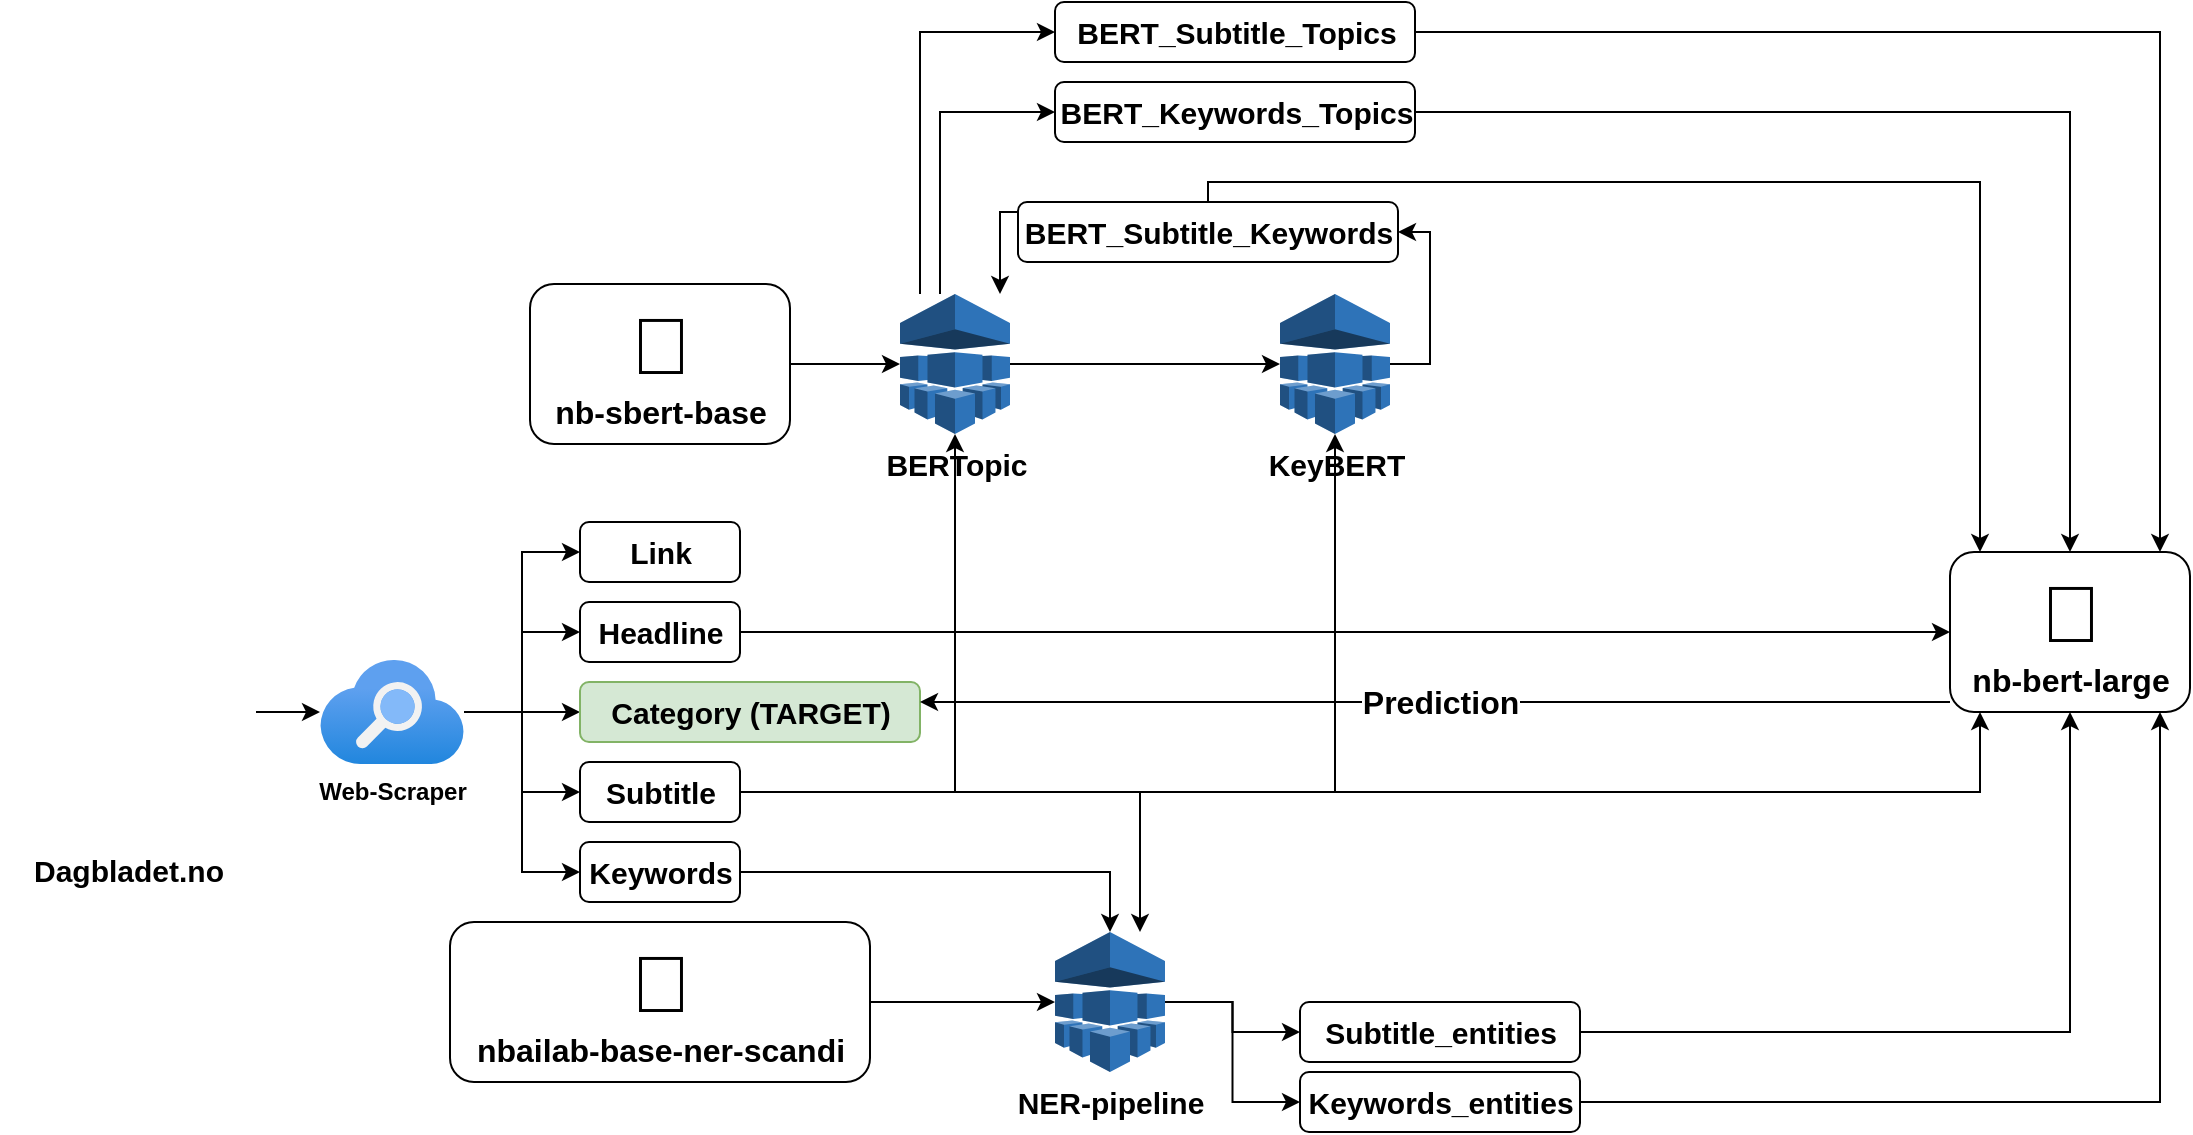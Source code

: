 <mxfile version="20.6.2" type="device"><diagram id="F7Q8w8egBo3zDMsjwTGm" name="Page-1"><mxGraphModel dx="2889" dy="1057" grid="1" gridSize="10" guides="1" tooltips="1" connect="1" arrows="1" fold="1" page="1" pageScale="1" pageWidth="827" pageHeight="1169" math="0" shadow="0"><root><mxCell id="0"/><mxCell id="1" parent="0"/><mxCell id="zNdVkgwKvfSofO00LdqJ-13" style="edgeStyle=orthogonalEdgeStyle;rounded=0;orthogonalLoop=1;jettySize=auto;html=1;entryX=0;entryY=0.5;entryDx=0;entryDy=0;fontSize=15;" edge="1" parent="1" source="zNdVkgwKvfSofO00LdqJ-1" target="zNdVkgwKvfSofO00LdqJ-8"><mxGeometry relative="1" as="geometry"/></mxCell><mxCell id="zNdVkgwKvfSofO00LdqJ-14" style="edgeStyle=orthogonalEdgeStyle;rounded=0;orthogonalLoop=1;jettySize=auto;html=1;entryX=0;entryY=0.5;entryDx=0;entryDy=0;fontSize=15;" edge="1" parent="1" source="zNdVkgwKvfSofO00LdqJ-1" target="zNdVkgwKvfSofO00LdqJ-9"><mxGeometry relative="1" as="geometry"/></mxCell><mxCell id="zNdVkgwKvfSofO00LdqJ-15" style="edgeStyle=orthogonalEdgeStyle;rounded=0;orthogonalLoop=1;jettySize=auto;html=1;fontSize=15;" edge="1" parent="1" source="zNdVkgwKvfSofO00LdqJ-1" target="zNdVkgwKvfSofO00LdqJ-10"><mxGeometry relative="1" as="geometry"/></mxCell><mxCell id="zNdVkgwKvfSofO00LdqJ-16" style="edgeStyle=orthogonalEdgeStyle;rounded=0;orthogonalLoop=1;jettySize=auto;html=1;fontSize=15;" edge="1" parent="1" source="zNdVkgwKvfSofO00LdqJ-1" target="zNdVkgwKvfSofO00LdqJ-11"><mxGeometry relative="1" as="geometry"/></mxCell><mxCell id="zNdVkgwKvfSofO00LdqJ-17" style="edgeStyle=orthogonalEdgeStyle;rounded=0;orthogonalLoop=1;jettySize=auto;html=1;entryX=0;entryY=0.5;entryDx=0;entryDy=0;fontSize=15;" edge="1" parent="1" source="zNdVkgwKvfSofO00LdqJ-1" target="zNdVkgwKvfSofO00LdqJ-12"><mxGeometry relative="1" as="geometry"/></mxCell><mxCell id="zNdVkgwKvfSofO00LdqJ-1" value="&lt;b&gt;Web-Scraper&lt;/b&gt;" style="aspect=fixed;html=1;points=[];align=center;image;fontSize=12;image=img/lib/azure2/app_services/Search_Services.svg;" vertex="1" parent="1"><mxGeometry x="-270" y="489" width="72" height="52" as="geometry"/></mxCell><mxCell id="zNdVkgwKvfSofO00LdqJ-8" value="&lt;font style=&quot;font-size: 15px;&quot;&gt;Link&lt;/font&gt;" style="text;strokeColor=default;fillColor=none;html=1;fontSize=15;fontStyle=1;verticalAlign=middle;align=center;rounded=1;" vertex="1" parent="1"><mxGeometry x="-140" y="420" width="80" height="30" as="geometry"/></mxCell><mxCell id="zNdVkgwKvfSofO00LdqJ-74" style="edgeStyle=orthogonalEdgeStyle;rounded=0;orthogonalLoop=1;jettySize=auto;html=1;fontSize=16;" edge="1" parent="1" source="zNdVkgwKvfSofO00LdqJ-9" target="zNdVkgwKvfSofO00LdqJ-68"><mxGeometry relative="1" as="geometry"/></mxCell><mxCell id="zNdVkgwKvfSofO00LdqJ-9" value="&lt;font style=&quot;font-size: 15px;&quot;&gt;Headline&lt;/font&gt;" style="text;strokeColor=default;fillColor=none;html=1;fontSize=15;fontStyle=1;verticalAlign=middle;align=center;rounded=1;" vertex="1" parent="1"><mxGeometry x="-140" y="460" width="80" height="30" as="geometry"/></mxCell><mxCell id="zNdVkgwKvfSofO00LdqJ-10" value="&lt;font style=&quot;font-size: 15px;&quot;&gt;Category (TARGET)&lt;/font&gt;" style="text;strokeColor=#82b366;fillColor=#d5e8d4;html=1;fontSize=15;fontStyle=1;verticalAlign=middle;align=center;rounded=1;" vertex="1" parent="1"><mxGeometry x="-140" y="500" width="170" height="30" as="geometry"/></mxCell><mxCell id="zNdVkgwKvfSofO00LdqJ-44" style="orthogonalLoop=1;jettySize=auto;html=1;fontSize=16;edgeStyle=orthogonalEdgeStyle;rounded=0;" edge="1" parent="1" source="zNdVkgwKvfSofO00LdqJ-11" target="zNdVkgwKvfSofO00LdqJ-28"><mxGeometry relative="1" as="geometry"/></mxCell><mxCell id="zNdVkgwKvfSofO00LdqJ-51" style="edgeStyle=orthogonalEdgeStyle;rounded=0;orthogonalLoop=1;jettySize=auto;html=1;fontSize=16;" edge="1" parent="1" source="zNdVkgwKvfSofO00LdqJ-11" target="zNdVkgwKvfSofO00LdqJ-29"><mxGeometry relative="1" as="geometry"/></mxCell><mxCell id="zNdVkgwKvfSofO00LdqJ-63" style="edgeStyle=orthogonalEdgeStyle;rounded=0;orthogonalLoop=1;jettySize=auto;html=1;fontSize=16;" edge="1" parent="1" source="zNdVkgwKvfSofO00LdqJ-11" target="zNdVkgwKvfSofO00LdqJ-35"><mxGeometry relative="1" as="geometry"><Array as="points"><mxPoint x="140" y="555"/></Array></mxGeometry></mxCell><mxCell id="zNdVkgwKvfSofO00LdqJ-76" style="edgeStyle=orthogonalEdgeStyle;rounded=0;orthogonalLoop=1;jettySize=auto;html=1;fontSize=16;" edge="1" parent="1" source="zNdVkgwKvfSofO00LdqJ-11" target="zNdVkgwKvfSofO00LdqJ-68"><mxGeometry relative="1" as="geometry"><Array as="points"><mxPoint x="560" y="555"/></Array></mxGeometry></mxCell><mxCell id="zNdVkgwKvfSofO00LdqJ-11" value="&lt;font style=&quot;font-size: 15px;&quot;&gt;Subtitle&lt;/font&gt;" style="text;strokeColor=default;fillColor=none;html=1;fontSize=15;fontStyle=1;verticalAlign=middle;align=center;rounded=1;" vertex="1" parent="1"><mxGeometry x="-140" y="540" width="80" height="30" as="geometry"/></mxCell><mxCell id="zNdVkgwKvfSofO00LdqJ-62" style="edgeStyle=orthogonalEdgeStyle;rounded=0;orthogonalLoop=1;jettySize=auto;html=1;fontSize=16;" edge="1" parent="1" source="zNdVkgwKvfSofO00LdqJ-12" target="zNdVkgwKvfSofO00LdqJ-35"><mxGeometry relative="1" as="geometry"/></mxCell><mxCell id="zNdVkgwKvfSofO00LdqJ-12" value="&lt;font style=&quot;font-size: 15px;&quot;&gt;Keywords&lt;br&gt;&lt;/font&gt;" style="text;strokeColor=default;fillColor=none;html=1;fontSize=15;fontStyle=1;verticalAlign=middle;align=center;rounded=1;" vertex="1" parent="1"><mxGeometry x="-140" y="580" width="80" height="30" as="geometry"/></mxCell><mxCell id="zNdVkgwKvfSofO00LdqJ-20" style="edgeStyle=orthogonalEdgeStyle;rounded=0;orthogonalLoop=1;jettySize=auto;html=1;fontSize=15;" edge="1" parent="1" source="zNdVkgwKvfSofO00LdqJ-19" target="zNdVkgwKvfSofO00LdqJ-1"><mxGeometry relative="1" as="geometry"/></mxCell><mxCell id="zNdVkgwKvfSofO00LdqJ-19" value="&lt;b&gt;Dagbladet.no&lt;/b&gt;" style="shape=image;html=1;verticalAlign=top;verticalLabelPosition=bottom;labelBackgroundColor=#ffffff;imageAspect=0;aspect=fixed;image=https://cdn1.iconfinder.com/data/icons/seo-and-web-development-6/32/Web_website_favorite_site_star-128.png;rounded=1;strokeColor=default;fontSize=15;" vertex="1" parent="1"><mxGeometry x="-430" y="451" width="128" height="128" as="geometry"/></mxCell><mxCell id="zNdVkgwKvfSofO00LdqJ-42" style="edgeStyle=orthogonalEdgeStyle;rounded=0;orthogonalLoop=1;jettySize=auto;html=1;fontSize=16;entryX=0;entryY=0.5;entryDx=0;entryDy=0;entryPerimeter=0;" edge="1" parent="1" source="zNdVkgwKvfSofO00LdqJ-28" target="zNdVkgwKvfSofO00LdqJ-29"><mxGeometry relative="1" as="geometry"/></mxCell><mxCell id="zNdVkgwKvfSofO00LdqJ-50" style="edgeStyle=orthogonalEdgeStyle;rounded=0;orthogonalLoop=1;jettySize=auto;html=1;fontSize=16;" edge="1" parent="1" source="zNdVkgwKvfSofO00LdqJ-28" target="zNdVkgwKvfSofO00LdqJ-49"><mxGeometry relative="1" as="geometry"><Array as="points"><mxPoint x="30" y="175"/></Array></mxGeometry></mxCell><mxCell id="zNdVkgwKvfSofO00LdqJ-61" style="edgeStyle=orthogonalEdgeStyle;rounded=0;orthogonalLoop=1;jettySize=auto;html=1;entryX=0;entryY=0.5;entryDx=0;entryDy=0;fontSize=16;" edge="1" parent="1" source="zNdVkgwKvfSofO00LdqJ-28" target="zNdVkgwKvfSofO00LdqJ-60"><mxGeometry relative="1" as="geometry"><Array as="points"><mxPoint x="40" y="215"/></Array></mxGeometry></mxCell><mxCell id="zNdVkgwKvfSofO00LdqJ-28" value="&lt;b&gt;BERTopic&lt;/b&gt;" style="outlineConnect=0;dashed=0;verticalLabelPosition=bottom;verticalAlign=top;align=center;html=1;shape=mxgraph.aws3.machine_learning;fillColor=#2E73B8;gradientColor=none;rounded=1;strokeColor=default;fontSize=15;" vertex="1" parent="1"><mxGeometry x="20" y="306" width="55" height="70" as="geometry"/></mxCell><mxCell id="zNdVkgwKvfSofO00LdqJ-58" style="edgeStyle=orthogonalEdgeStyle;rounded=0;orthogonalLoop=1;jettySize=auto;html=1;entryX=1;entryY=0.5;entryDx=0;entryDy=0;fontSize=16;exitX=1;exitY=0.5;exitDx=0;exitDy=0;exitPerimeter=0;" edge="1" parent="1" source="zNdVkgwKvfSofO00LdqJ-29" target="zNdVkgwKvfSofO00LdqJ-56"><mxGeometry relative="1" as="geometry"/></mxCell><mxCell id="zNdVkgwKvfSofO00LdqJ-29" value="&lt;b&gt;KeyBERT&lt;/b&gt;" style="outlineConnect=0;dashed=0;verticalLabelPosition=bottom;verticalAlign=top;align=center;html=1;shape=mxgraph.aws3.machine_learning;fillColor=#2E73B8;gradientColor=none;rounded=1;strokeColor=default;fontSize=15;" vertex="1" parent="1"><mxGeometry x="210" y="306" width="55" height="70" as="geometry"/></mxCell><mxCell id="zNdVkgwKvfSofO00LdqJ-66" style="edgeStyle=orthogonalEdgeStyle;rounded=0;orthogonalLoop=1;jettySize=auto;html=1;fontSize=16;" edge="1" parent="1" source="zNdVkgwKvfSofO00LdqJ-35" target="zNdVkgwKvfSofO00LdqJ-64"><mxGeometry relative="1" as="geometry"/></mxCell><mxCell id="zNdVkgwKvfSofO00LdqJ-67" style="edgeStyle=orthogonalEdgeStyle;rounded=0;orthogonalLoop=1;jettySize=auto;html=1;fontSize=16;" edge="1" parent="1" source="zNdVkgwKvfSofO00LdqJ-35" target="zNdVkgwKvfSofO00LdqJ-65"><mxGeometry relative="1" as="geometry"/></mxCell><mxCell id="zNdVkgwKvfSofO00LdqJ-35" value="&lt;b&gt;NER-pipeline&lt;/b&gt;" style="outlineConnect=0;dashed=0;verticalLabelPosition=bottom;verticalAlign=top;align=center;html=1;shape=mxgraph.aws3.machine_learning;fillColor=#2E73B8;gradientColor=none;rounded=1;strokeColor=default;fontSize=15;" vertex="1" parent="1"><mxGeometry x="97.5" y="625" width="55" height="70" as="geometry"/></mxCell><mxCell id="zNdVkgwKvfSofO00LdqJ-43" style="edgeStyle=orthogonalEdgeStyle;rounded=0;orthogonalLoop=1;jettySize=auto;html=1;fontSize=16;" edge="1" parent="1" source="zNdVkgwKvfSofO00LdqJ-37" target="zNdVkgwKvfSofO00LdqJ-35"><mxGeometry relative="1" as="geometry"/></mxCell><mxCell id="zNdVkgwKvfSofO00LdqJ-37" value="&lt;font style=&quot;&quot;&gt;&lt;span style=&quot;font-size: 40px;&quot;&gt;🤗&lt;/span&gt;&lt;br&gt;&lt;font style=&quot;font-size: 16px;&quot;&gt;&lt;b&gt;nbailab-base-ner-scandi&lt;/b&gt;&lt;/font&gt;&lt;br&gt;&lt;/font&gt;" style="text;html=1;align=center;verticalAlign=middle;resizable=0;points=[];autosize=1;strokeColor=default;fillColor=none;fontSize=15;rounded=1;" vertex="1" parent="1"><mxGeometry x="-205" y="620" width="210" height="80" as="geometry"/></mxCell><mxCell id="zNdVkgwKvfSofO00LdqJ-41" style="edgeStyle=orthogonalEdgeStyle;rounded=0;orthogonalLoop=1;jettySize=auto;html=1;fontSize=16;" edge="1" parent="1" source="zNdVkgwKvfSofO00LdqJ-39" target="zNdVkgwKvfSofO00LdqJ-28"><mxGeometry relative="1" as="geometry"/></mxCell><mxCell id="zNdVkgwKvfSofO00LdqJ-39" value="&lt;font style=&quot;&quot;&gt;&lt;span style=&quot;font-size: 40px;&quot;&gt;🤗&lt;/span&gt;&lt;br&gt;&lt;font style=&quot;font-size: 16px;&quot;&gt;&lt;b&gt;nb-sbert-base&lt;/b&gt;&lt;/font&gt;&lt;br&gt;&lt;/font&gt;" style="text;html=1;align=center;verticalAlign=middle;resizable=0;points=[];autosize=1;strokeColor=default;fillColor=none;fontSize=15;rounded=1;" vertex="1" parent="1"><mxGeometry x="-165" y="301" width="130" height="80" as="geometry"/></mxCell><mxCell id="zNdVkgwKvfSofO00LdqJ-73" style="edgeStyle=orthogonalEdgeStyle;rounded=0;orthogonalLoop=1;jettySize=auto;html=1;fontSize=16;" edge="1" parent="1" source="zNdVkgwKvfSofO00LdqJ-49" target="zNdVkgwKvfSofO00LdqJ-68"><mxGeometry relative="1" as="geometry"><Array as="points"><mxPoint x="650" y="175"/></Array></mxGeometry></mxCell><mxCell id="zNdVkgwKvfSofO00LdqJ-49" value="&lt;font style=&quot;font-size: 15px;&quot;&gt;BERT_Subtitle_Topics&lt;/font&gt;" style="text;strokeColor=default;fillColor=none;html=1;fontSize=15;fontStyle=1;verticalAlign=middle;align=center;rounded=1;" vertex="1" parent="1"><mxGeometry x="97.5" y="160" width="180" height="30" as="geometry"/></mxCell><mxCell id="zNdVkgwKvfSofO00LdqJ-59" style="edgeStyle=orthogonalEdgeStyle;rounded=0;orthogonalLoop=1;jettySize=auto;html=1;fontSize=16;exitX=0;exitY=0.5;exitDx=0;exitDy=0;" edge="1" parent="1" source="zNdVkgwKvfSofO00LdqJ-56" target="zNdVkgwKvfSofO00LdqJ-28"><mxGeometry relative="1" as="geometry"><Array as="points"><mxPoint x="70" y="265"/></Array></mxGeometry></mxCell><mxCell id="zNdVkgwKvfSofO00LdqJ-71" style="edgeStyle=orthogonalEdgeStyle;rounded=0;orthogonalLoop=1;jettySize=auto;html=1;fontSize=16;" edge="1" parent="1" source="zNdVkgwKvfSofO00LdqJ-56" target="zNdVkgwKvfSofO00LdqJ-68"><mxGeometry relative="1" as="geometry"><Array as="points"><mxPoint x="174" y="250"/><mxPoint x="560" y="250"/></Array></mxGeometry></mxCell><mxCell id="zNdVkgwKvfSofO00LdqJ-56" value="&lt;font style=&quot;font-size: 15px;&quot;&gt;BERT_Subtitle_Keywords&lt;/font&gt;" style="text;strokeColor=default;fillColor=none;html=1;fontSize=15;fontStyle=1;verticalAlign=middle;align=center;rounded=1;" vertex="1" parent="1"><mxGeometry x="79" y="260" width="190" height="30" as="geometry"/></mxCell><mxCell id="zNdVkgwKvfSofO00LdqJ-72" style="edgeStyle=orthogonalEdgeStyle;rounded=0;orthogonalLoop=1;jettySize=auto;html=1;fontSize=16;" edge="1" parent="1" source="zNdVkgwKvfSofO00LdqJ-60" target="zNdVkgwKvfSofO00LdqJ-68"><mxGeometry relative="1" as="geometry"/></mxCell><mxCell id="zNdVkgwKvfSofO00LdqJ-60" value="&lt;font style=&quot;font-size: 15px;&quot;&gt;BERT_Keywords_Topics&lt;/font&gt;" style="text;strokeColor=default;fillColor=none;html=1;fontSize=15;fontStyle=1;verticalAlign=middle;align=center;rounded=1;" vertex="1" parent="1"><mxGeometry x="97.5" y="200" width="180" height="30" as="geometry"/></mxCell><mxCell id="zNdVkgwKvfSofO00LdqJ-77" style="edgeStyle=orthogonalEdgeStyle;rounded=0;orthogonalLoop=1;jettySize=auto;html=1;fontSize=16;" edge="1" parent="1" source="zNdVkgwKvfSofO00LdqJ-64" target="zNdVkgwKvfSofO00LdqJ-68"><mxGeometry relative="1" as="geometry"/></mxCell><mxCell id="zNdVkgwKvfSofO00LdqJ-64" value="&lt;font style=&quot;font-size: 15px;&quot;&gt;Subtitle_entities&lt;/font&gt;" style="text;strokeColor=default;fillColor=none;html=1;fontSize=15;fontStyle=1;verticalAlign=middle;align=center;rounded=1;" vertex="1" parent="1"><mxGeometry x="220" y="660" width="140" height="30" as="geometry"/></mxCell><mxCell id="zNdVkgwKvfSofO00LdqJ-78" style="edgeStyle=orthogonalEdgeStyle;rounded=0;orthogonalLoop=1;jettySize=auto;html=1;fontSize=16;" edge="1" parent="1" source="zNdVkgwKvfSofO00LdqJ-65" target="zNdVkgwKvfSofO00LdqJ-68"><mxGeometry relative="1" as="geometry"><Array as="points"><mxPoint x="650" y="710"/></Array></mxGeometry></mxCell><mxCell id="zNdVkgwKvfSofO00LdqJ-65" value="&lt;font style=&quot;font-size: 15px;&quot;&gt;Keywords_entities&lt;/font&gt;" style="text;strokeColor=default;fillColor=none;html=1;fontSize=15;fontStyle=1;verticalAlign=middle;align=center;rounded=1;" vertex="1" parent="1"><mxGeometry x="220" y="695" width="140" height="30" as="geometry"/></mxCell><mxCell id="zNdVkgwKvfSofO00LdqJ-82" style="edgeStyle=orthogonalEdgeStyle;rounded=0;orthogonalLoop=1;jettySize=auto;html=1;fontSize=16;" edge="1" parent="1" source="zNdVkgwKvfSofO00LdqJ-68" target="zNdVkgwKvfSofO00LdqJ-10"><mxGeometry relative="1" as="geometry"><Array as="points"><mxPoint x="190" y="510"/><mxPoint x="190" y="510"/></Array></mxGeometry></mxCell><mxCell id="zNdVkgwKvfSofO00LdqJ-83" value="&lt;b&gt;Prediction&lt;/b&gt;" style="edgeLabel;html=1;align=center;verticalAlign=middle;resizable=0;points=[];fontSize=16;" vertex="1" connectable="0" parent="zNdVkgwKvfSofO00LdqJ-82"><mxGeometry x="0.075" y="1" relative="1" as="geometry"><mxPoint x="22" y="-1" as="offset"/></mxGeometry></mxCell><mxCell id="zNdVkgwKvfSofO00LdqJ-68" value="&lt;font style=&quot;&quot;&gt;&lt;span style=&quot;font-size: 40px;&quot;&gt;🤗&lt;/span&gt;&lt;br&gt;&lt;font style=&quot;font-size: 16px;&quot;&gt;&lt;b&gt;nb-bert-large&lt;/b&gt;&lt;/font&gt;&lt;br&gt;&lt;/font&gt;" style="text;html=1;align=center;verticalAlign=middle;resizable=0;points=[];autosize=1;strokeColor=default;fillColor=none;fontSize=15;rounded=1;" vertex="1" parent="1"><mxGeometry x="545" y="435" width="120" height="80" as="geometry"/></mxCell></root></mxGraphModel></diagram></mxfile>